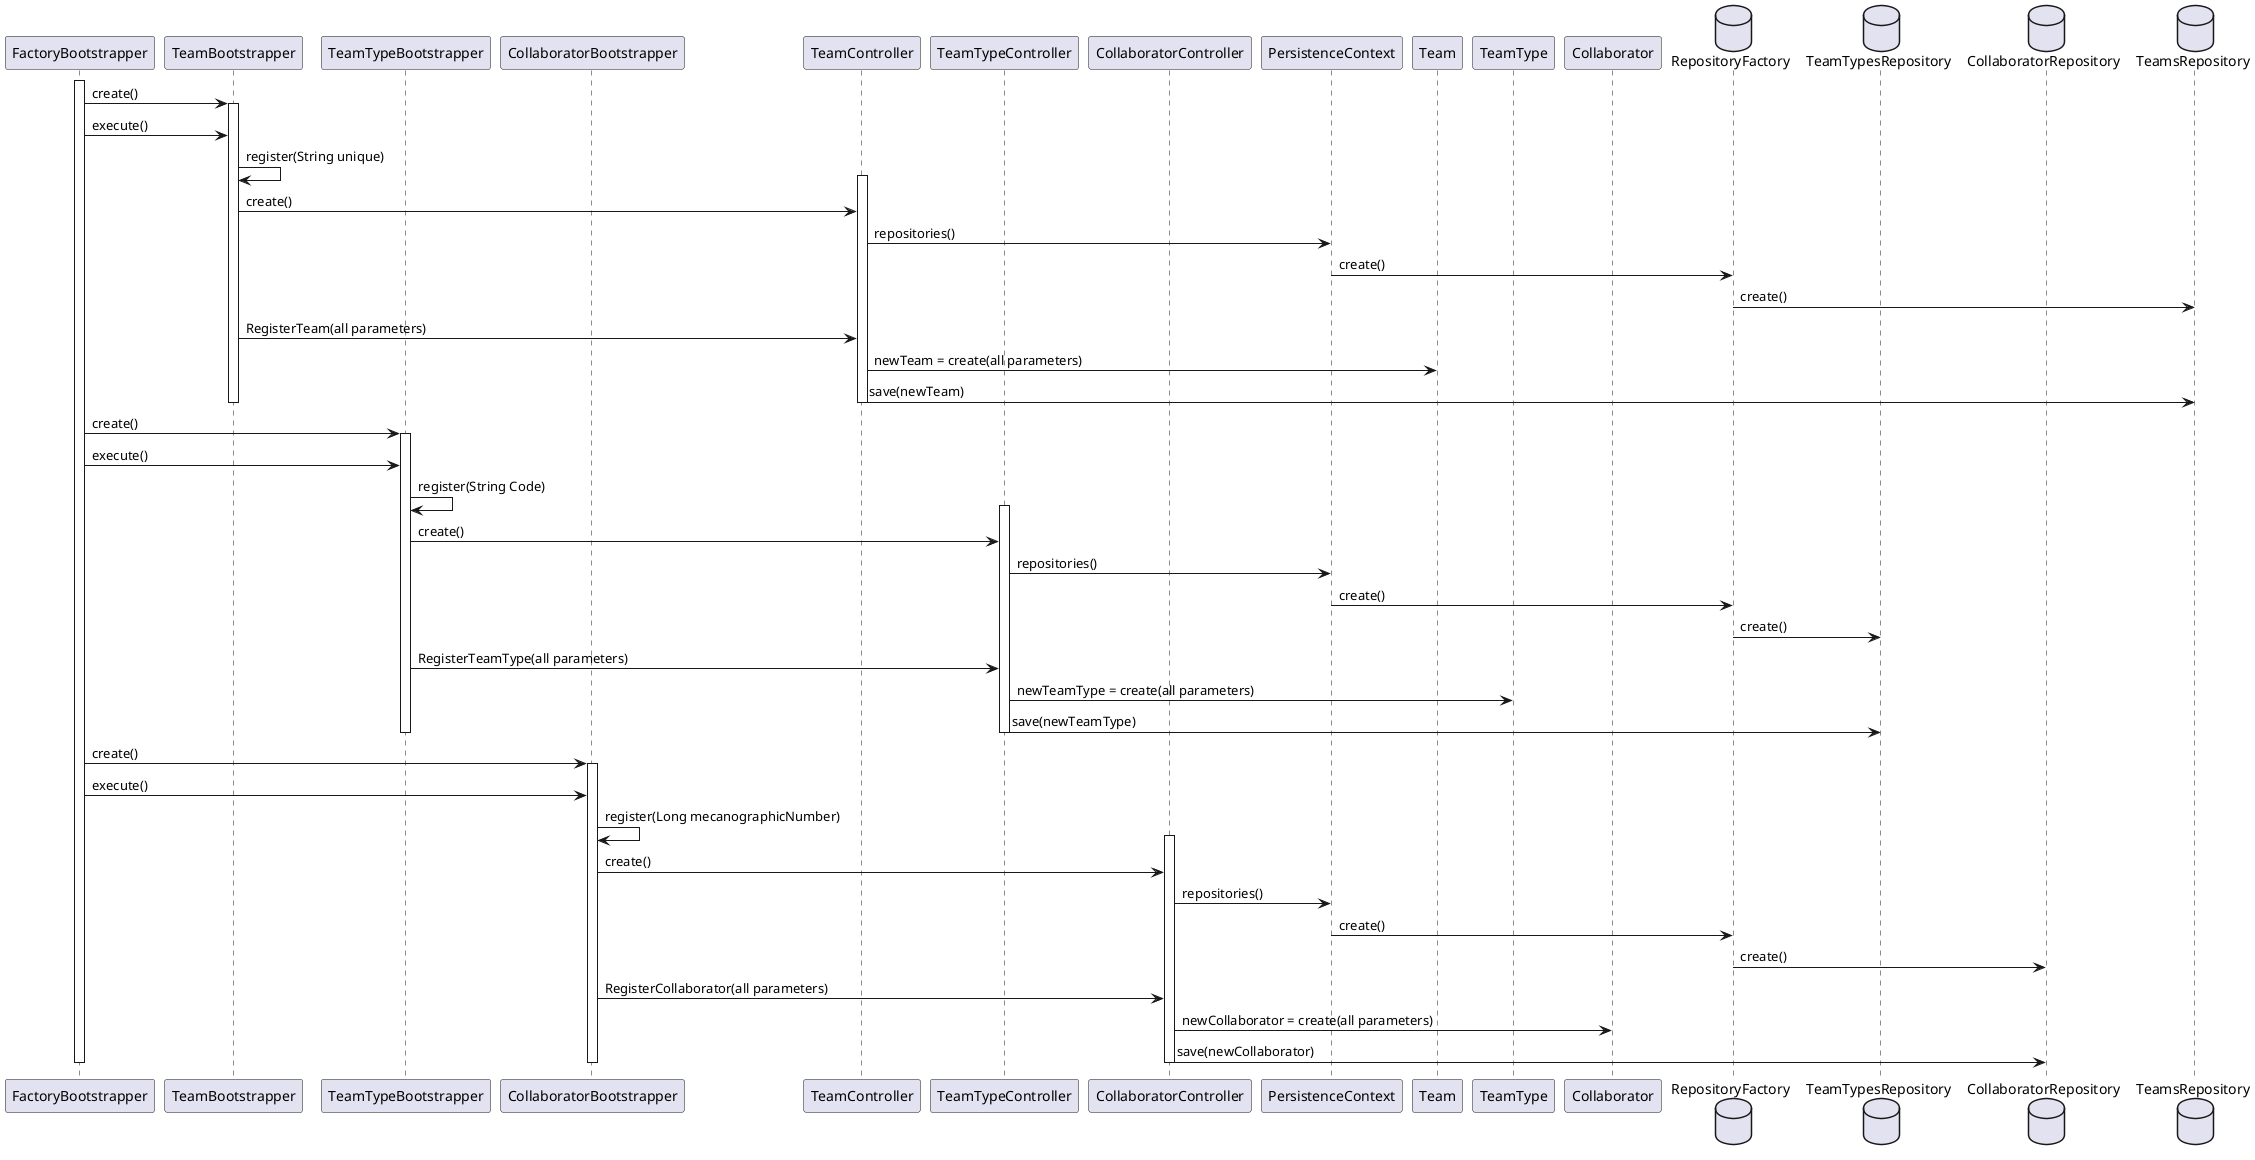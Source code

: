 @startuml


participant FactoryBootstrapper as FB
participant TeamBootstrapper as BC
participant TeamTypeBootstrapper as BS
participant CollaboratorBootstrapper as CB
participant TeamController as ControllerC 
participant TeamTypeController as ControllerS 
participant CollaboratorController as ControllerCO 
participant PersistenceContext as Persistence 
participant Team as CA
participant TeamType as SE 
participant Collaborator as C
database RepositoryFactory as Factory 
database TeamsRepository as Repository
database TeamTypesRepository as Repository2
database CollaboratorRepository as Repository3


activate FB
FB -> BC : create()
activate BC
FB -> BC : execute()


BC -> BC : register(String unique)
activate ControllerC
BC -> ControllerC : create()


ControllerC -> Persistence : repositories()


Persistence -> Factory : create()
database Repository 
Factory -> Repository : create()

BC -> ControllerC : RegisterTeam(all parameters)
ControllerC -> CA : newTeam = create(all parameters)



ControllerC -> Repository : save(newTeam)
deactivate ControllerC
deactivate BC 


FB -> BS : create()
activate BS
FB -> BS : execute()

BS -> BS : register(String Code)
activate ControllerS
BS -> ControllerS : create()


ControllerS -> Persistence : repositories()


Persistence -> Factory : create()
database Repository 
Factory -> Repository2 : create()

BS -> ControllerS : RegisterTeamType(all parameters)
ControllerS -> SE : newTeamType = create(all parameters)


ControllerS -> Repository2 : save(newTeamType)
deactivate ControllerS
deactivate BS 


FB -> CB : create()
activate CB
FB -> CB : execute()

CB -> CB : register(Long mecanographicNumber)
activate ControllerCO
CB -> ControllerCO : create()


ControllerCO -> Persistence : repositories()


Persistence -> Factory : create()
database Repository 
Factory -> Repository3 : create()

CB -> ControllerCO : RegisterCollaborator(all parameters)
ControllerCO -> C : newCollaborator = create(all parameters)


ControllerCO -> Repository3 : save(newCollaborator)
deactivate ControllerCO
deactivate CB 
deactivate FB



@enduml
